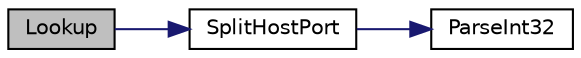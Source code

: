 digraph "Lookup"
{
  edge [fontname="Helvetica",fontsize="10",labelfontname="Helvetica",labelfontsize="10"];
  node [fontname="Helvetica",fontsize="10",shape=record];
  rankdir="LR";
  Node36 [label="Lookup",height=0.2,width=0.4,color="black", fillcolor="grey75", style="filled", fontcolor="black"];
  Node36 -> Node37 [color="midnightblue",fontsize="10",style="solid",fontname="Helvetica"];
  Node37 [label="SplitHostPort",height=0.2,width=0.4,color="black", fillcolor="white", style="filled",URL="$netbase_8cpp.html#a1b1ce2ba1ffe40785e65ec3ad5a20e79"];
  Node37 -> Node38 [color="midnightblue",fontsize="10",style="solid",fontname="Helvetica"];
  Node38 [label="ParseInt32",height=0.2,width=0.4,color="black", fillcolor="white", style="filled",URL="$utilstrencodings_8cpp.html#a880a215d9e931432b095084c756a49bb",tooltip="Convert string to signed 32-bit integer with strict parse error feedback. "];
}
